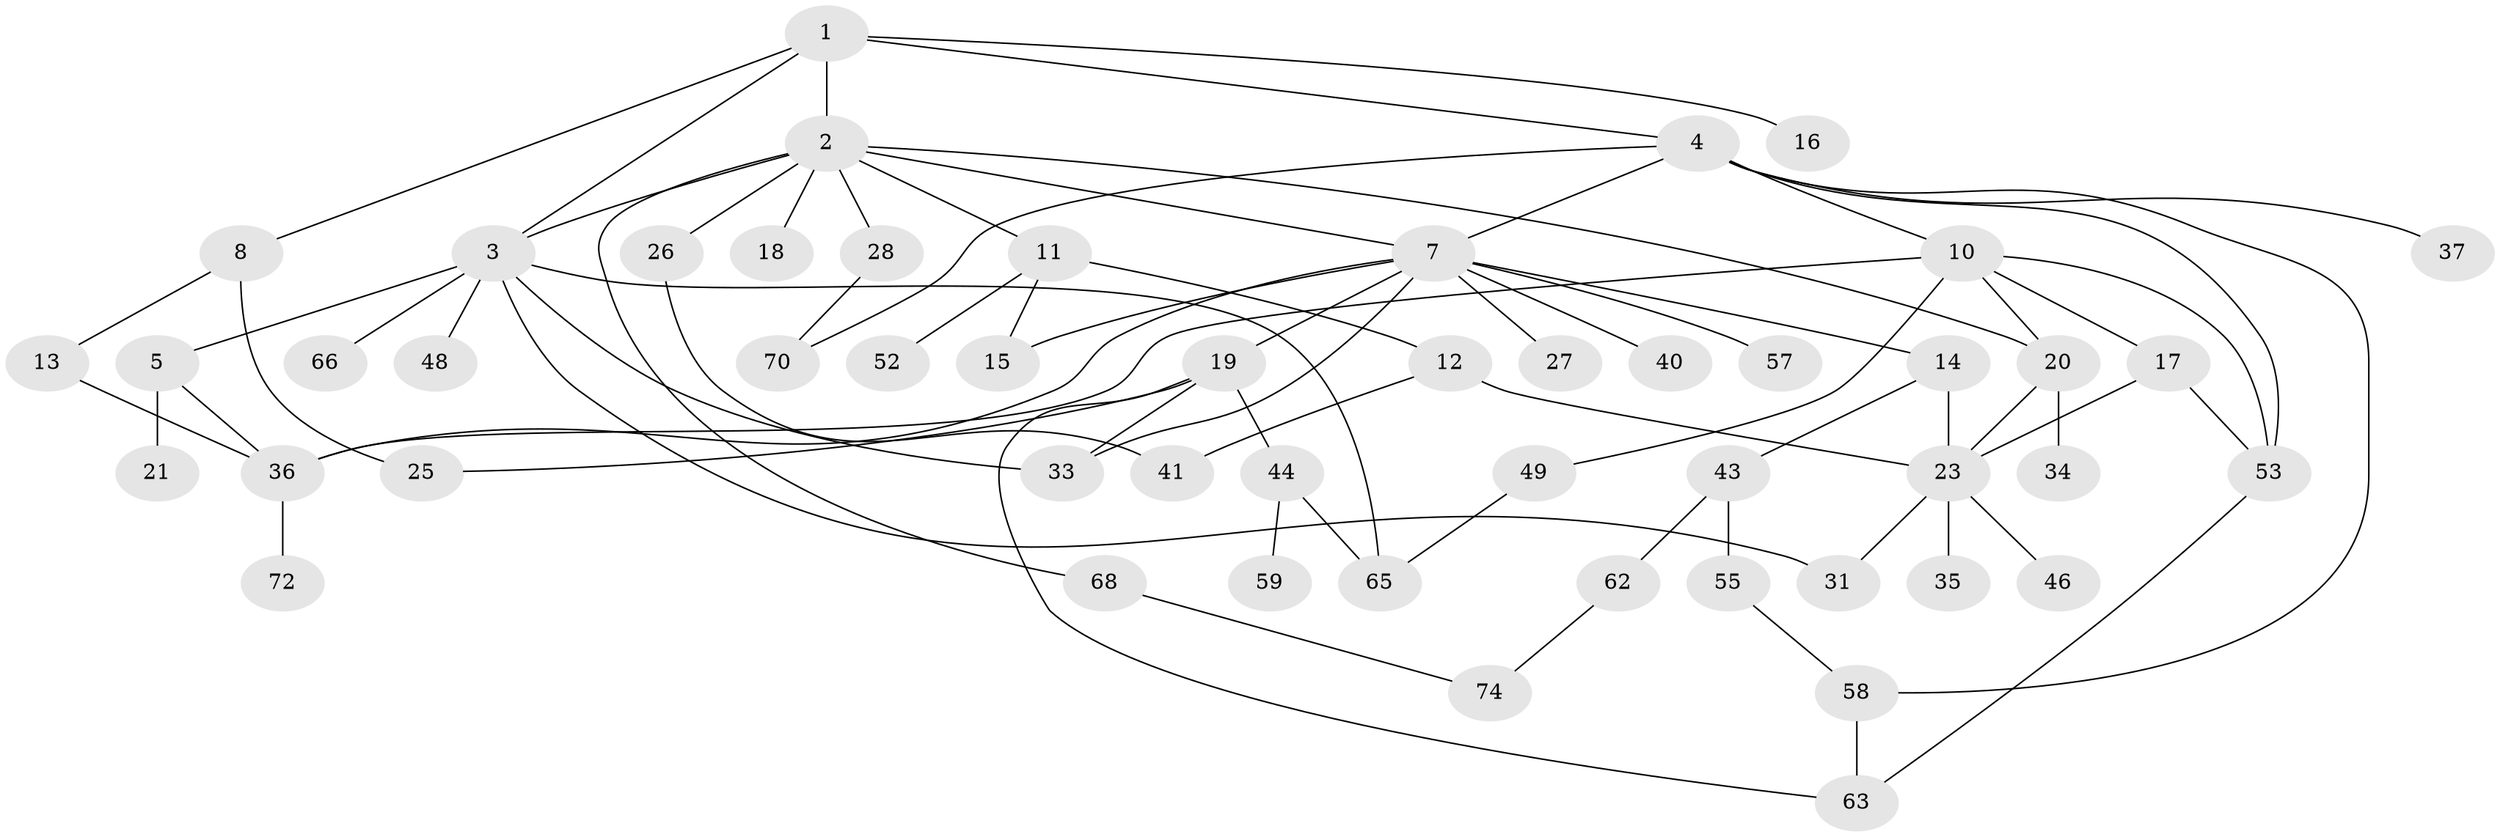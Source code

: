 // original degree distribution, {6: 0.05194805194805195, 7: 0.025974025974025976, 4: 0.1038961038961039, 3: 0.2077922077922078, 5: 0.03896103896103896, 2: 0.2987012987012987, 1: 0.2727272727272727}
// Generated by graph-tools (version 1.1) at 2025/41/03/06/25 10:41:29]
// undirected, 51 vertices, 74 edges
graph export_dot {
graph [start="1"]
  node [color=gray90,style=filled];
  1 [super="+56"];
  2 [super="+22"];
  3 [super="+29"];
  4 [super="+6"];
  5 [super="+42"];
  7 [super="+9"];
  8 [super="+38"];
  10 [super="+39"];
  11 [super="+24"];
  12;
  13;
  14;
  15;
  16 [super="+75"];
  17 [super="+64"];
  18 [super="+32"];
  19 [super="+50"];
  20;
  21;
  23 [super="+69"];
  25;
  26 [super="+30"];
  27;
  28;
  31;
  33 [super="+71"];
  34 [super="+60"];
  35;
  36 [super="+45"];
  37;
  40;
  41 [super="+51"];
  43 [super="+47"];
  44;
  46;
  48;
  49;
  52;
  53 [super="+54"];
  55 [super="+61"];
  57;
  58 [super="+73"];
  59;
  62 [super="+76"];
  63;
  65 [super="+67"];
  66;
  68;
  70;
  72 [super="+77"];
  74;
  1 -- 2;
  1 -- 3;
  1 -- 4;
  1 -- 8;
  1 -- 16;
  2 -- 11;
  2 -- 18;
  2 -- 26;
  2 -- 28;
  2 -- 68;
  2 -- 20;
  2 -- 7;
  2 -- 3;
  3 -- 5;
  3 -- 66;
  3 -- 48;
  3 -- 33;
  3 -- 65;
  3 -- 31;
  4 -- 7;
  4 -- 10;
  4 -- 37;
  4 -- 70;
  4 -- 58;
  4 -- 53;
  5 -- 21;
  5 -- 36;
  7 -- 14;
  7 -- 40;
  7 -- 33;
  7 -- 19;
  7 -- 36;
  7 -- 57;
  7 -- 27;
  7 -- 15;
  8 -- 13;
  8 -- 25;
  10 -- 17;
  10 -- 20;
  10 -- 53;
  10 -- 36;
  10 -- 49;
  11 -- 12;
  11 -- 52;
  11 -- 15;
  12 -- 41;
  12 -- 23;
  13 -- 36;
  14 -- 43;
  14 -- 23;
  17 -- 23;
  17 -- 53;
  19 -- 33;
  19 -- 44;
  19 -- 25;
  19 -- 63;
  20 -- 23;
  20 -- 34;
  23 -- 35;
  23 -- 46;
  23 -- 31;
  26 -- 41;
  28 -- 70;
  36 -- 72;
  43 -- 62;
  43 -- 55;
  44 -- 59;
  44 -- 65;
  49 -- 65;
  53 -- 63;
  55 -- 58;
  58 -- 63;
  62 -- 74;
  68 -- 74;
}
